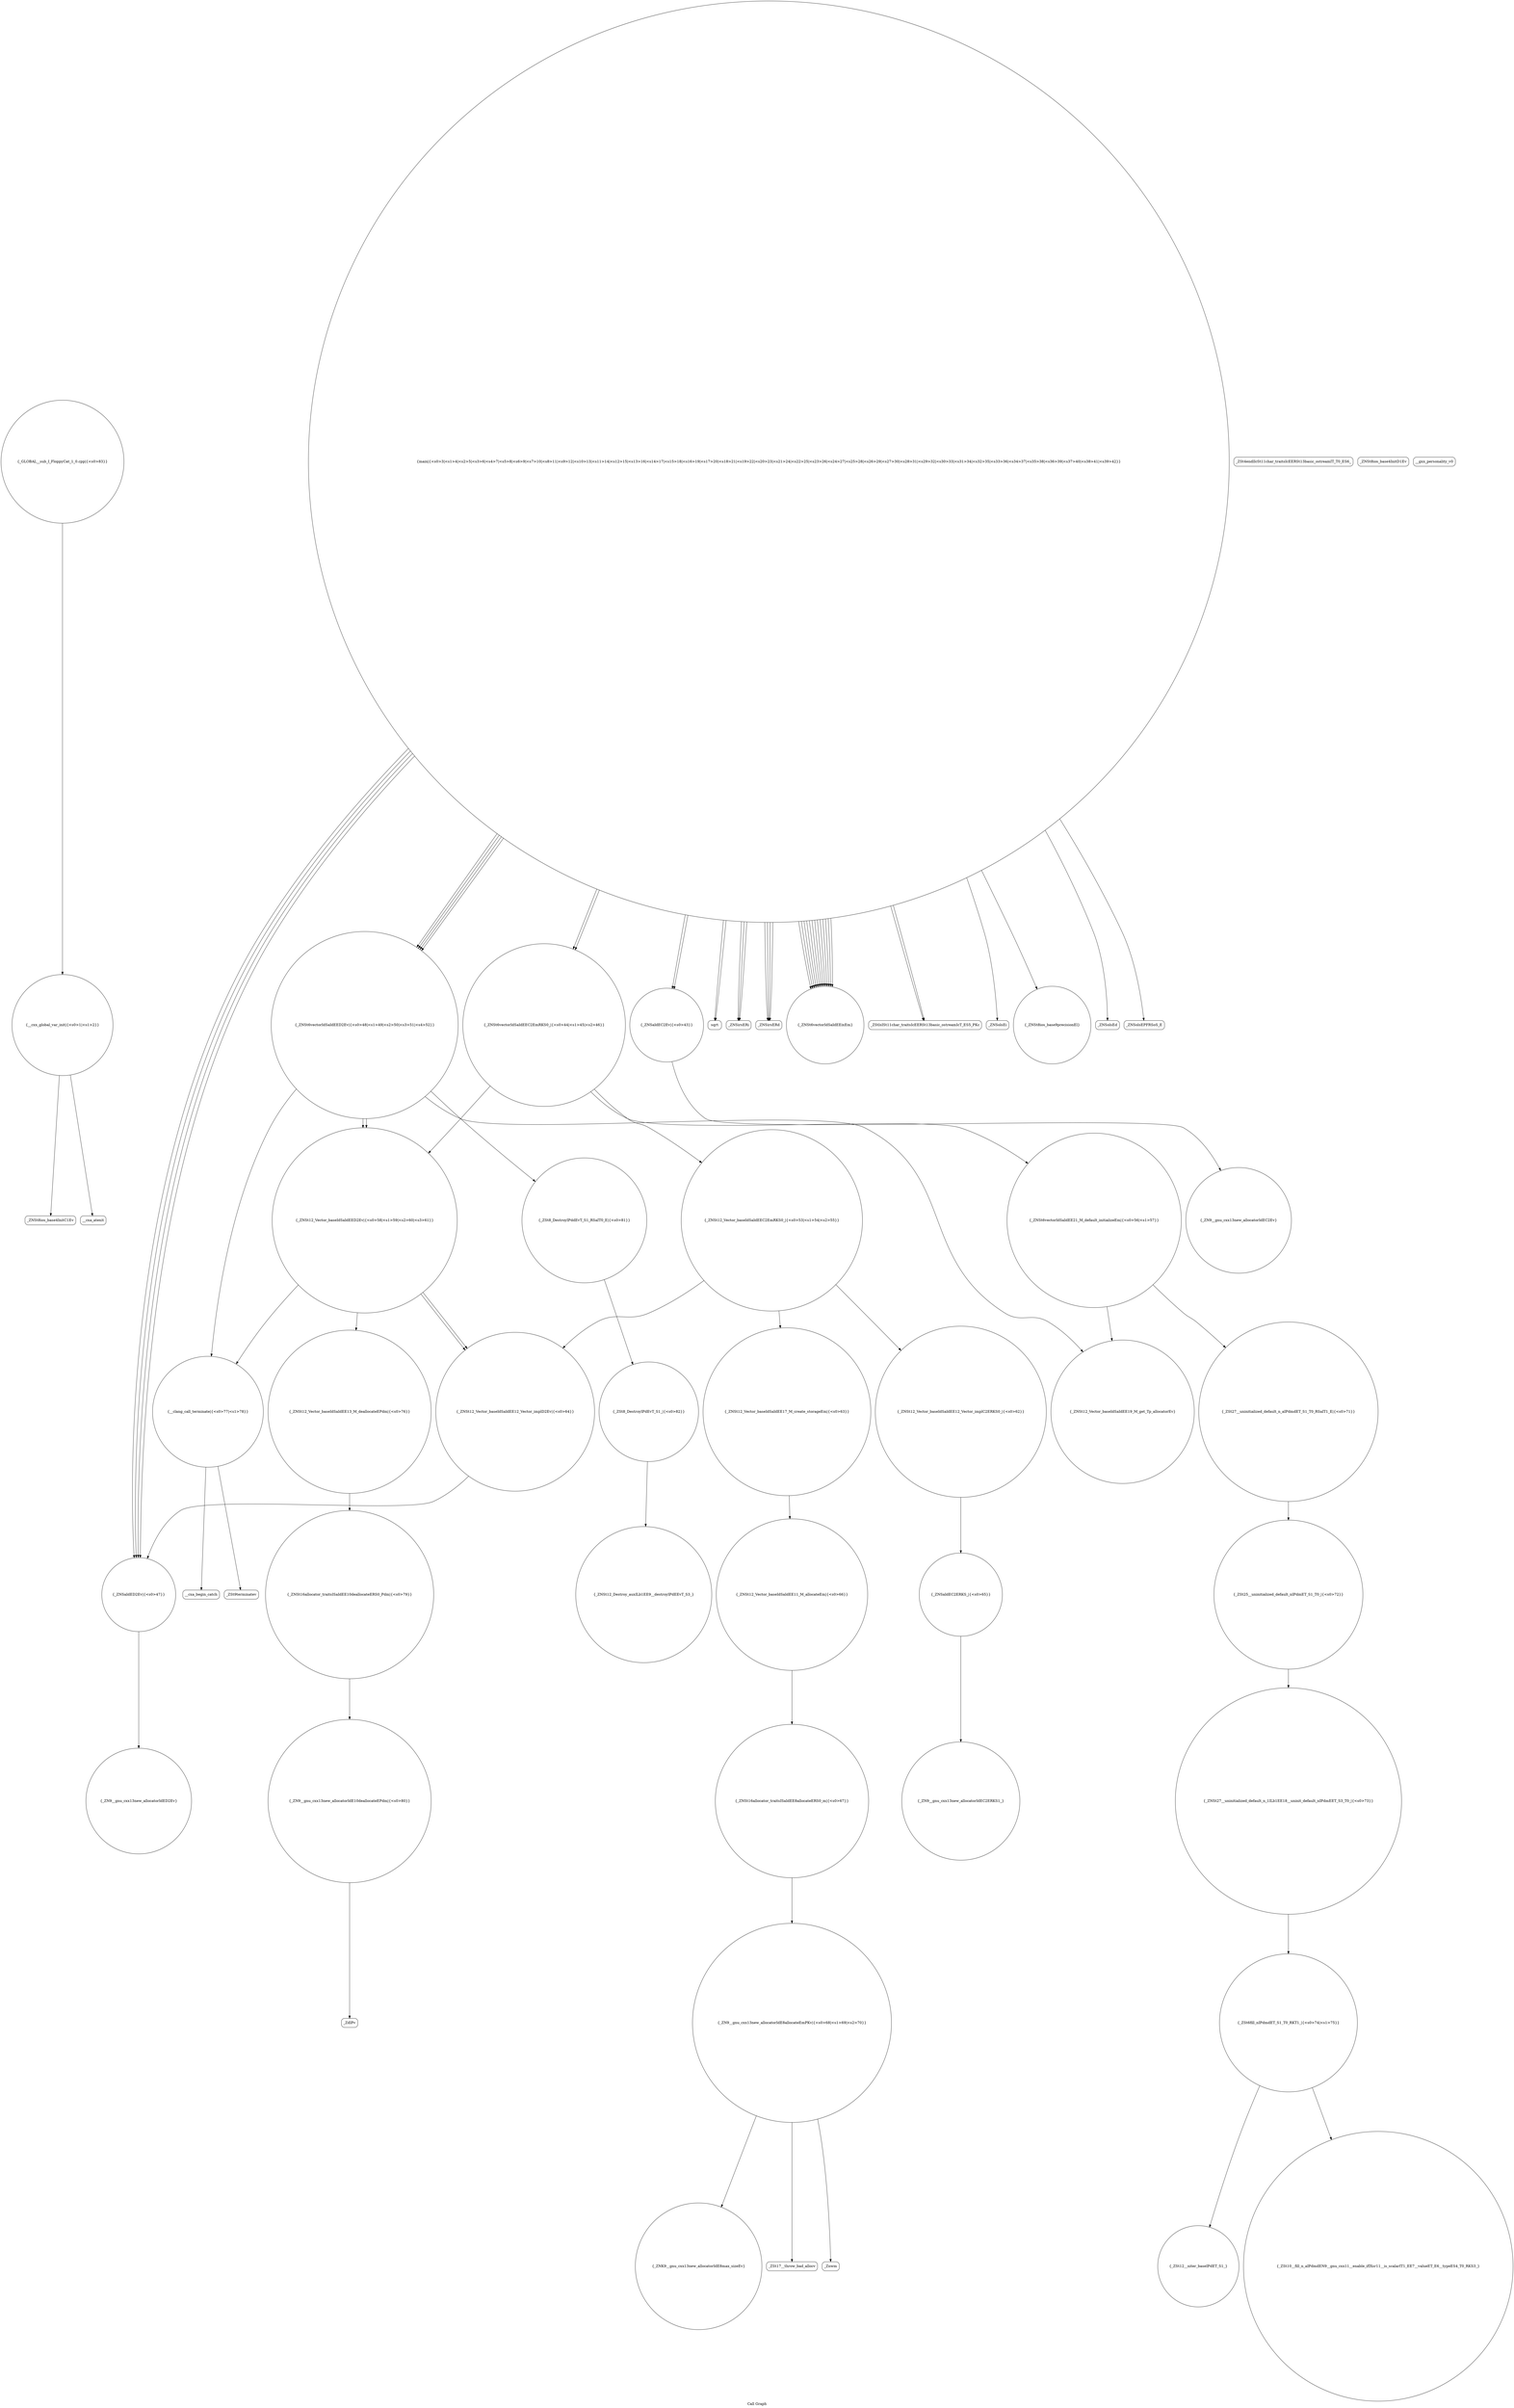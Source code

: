digraph "Call Graph" {
	label="Call Graph";

	Node0x55ecab712360 [shape=record,shape=circle,label="{__cxx_global_var_init|{<s0>1|<s1>2}}"];
	Node0x55ecab712360:s0 -> Node0x55ecab7123e0[color=black];
	Node0x55ecab712360:s1 -> Node0x55ecab7124e0[color=black];
	Node0x55ecab7139e0 [shape=record,shape=Mrecord,label="{__cxa_begin_catch}"];
	Node0x55ecab7126e0 [shape=record,shape=circle,label="{_ZNSaIdEC2Ev|{<s0>43}}"];
	Node0x55ecab7126e0:s0 -> Node0x55ecab712d60[color=black];
	Node0x55ecab714d80 [shape=record,shape=circle,label="{_ZNSt12_Destroy_auxILb1EE9__destroyIPdEEvT_S3_}"];
	Node0x55ecab712a60 [shape=record,shape=Mrecord,label="{sqrt}"];
	Node0x55ecab712de0 [shape=record,shape=circle,label="{_ZN9__gnu_cxx13new_allocatorIdED2Ev}"];
	Node0x55ecab713160 [shape=record,shape=circle,label="{_ZNSaIdEC2ERKS_|{<s0>65}}"];
	Node0x55ecab713160:s0 -> Node0x55ecab7131e0[color=black];
	Node0x55ecab7134e0 [shape=record,shape=Mrecord,label="{_Znwm}"];
	Node0x55ecab713860 [shape=record,shape=circle,label="{_ZSt12__niter_baseIPdET_S1_}"];
	Node0x55ecab712560 [shape=record,shape=circle,label="{main|{<s0>3|<s1>4|<s2>5|<s3>6|<s4>7|<s5>8|<s6>9|<s7>10|<s8>11|<s9>12|<s10>13|<s11>14|<s12>15|<s13>16|<s14>17|<s15>18|<s16>19|<s17>20|<s18>21|<s19>22|<s20>23|<s21>24|<s22>25|<s23>26|<s24>27|<s25>28|<s26>29|<s27>30|<s28>31|<s29>32|<s30>33|<s31>34|<s32>35|<s33>36|<s34>37|<s35>38|<s36>39|<s37>40|<s38>41|<s39>42}}"];
	Node0x55ecab712560:s0 -> Node0x55ecab7125e0[color=black];
	Node0x55ecab712560:s1 -> Node0x55ecab712660[color=black];
	Node0x55ecab712560:s2 -> Node0x55ecab7125e0[color=black];
	Node0x55ecab712560:s3 -> Node0x55ecab7125e0[color=black];
	Node0x55ecab712560:s4 -> Node0x55ecab7126e0[color=black];
	Node0x55ecab712560:s5 -> Node0x55ecab712760[color=black];
	Node0x55ecab712560:s6 -> Node0x55ecab712860[color=black];
	Node0x55ecab712560:s7 -> Node0x55ecab7126e0[color=black];
	Node0x55ecab712560:s8 -> Node0x55ecab712760[color=black];
	Node0x55ecab712560:s9 -> Node0x55ecab712860[color=black];
	Node0x55ecab712560:s10 -> Node0x55ecab7128e0[color=black];
	Node0x55ecab712560:s11 -> Node0x55ecab712660[color=black];
	Node0x55ecab712560:s12 -> Node0x55ecab7128e0[color=black];
	Node0x55ecab712560:s13 -> Node0x55ecab712660[color=black];
	Node0x55ecab712560:s14 -> Node0x55ecab712860[color=black];
	Node0x55ecab712560:s15 -> Node0x55ecab712860[color=black];
	Node0x55ecab712560:s16 -> Node0x55ecab712ce0[color=black];
	Node0x55ecab712560:s17 -> Node0x55ecab7128e0[color=black];
	Node0x55ecab712560:s18 -> Node0x55ecab7128e0[color=black];
	Node0x55ecab712560:s19 -> Node0x55ecab7128e0[color=black];
	Node0x55ecab712560:s20 -> Node0x55ecab7128e0[color=black];
	Node0x55ecab712560:s21 -> Node0x55ecab7128e0[color=black];
	Node0x55ecab712560:s22 -> Node0x55ecab7128e0[color=black];
	Node0x55ecab712560:s23 -> Node0x55ecab7128e0[color=black];
	Node0x55ecab712560:s24 -> Node0x55ecab7128e0[color=black];
	Node0x55ecab712560:s25 -> Node0x55ecab7128e0[color=black];
	Node0x55ecab712560:s26 -> Node0x55ecab712960[color=black];
	Node0x55ecab712560:s27 -> Node0x55ecab7129e0[color=black];
	Node0x55ecab712560:s28 -> Node0x55ecab712960[color=black];
	Node0x55ecab712560:s29 -> Node0x55ecab712660[color=black];
	Node0x55ecab712560:s30 -> Node0x55ecab7128e0[color=black];
	Node0x55ecab712560:s31 -> Node0x55ecab712a60[color=black];
	Node0x55ecab712560:s32 -> Node0x55ecab7128e0[color=black];
	Node0x55ecab712560:s33 -> Node0x55ecab712a60[color=black];
	Node0x55ecab712560:s34 -> Node0x55ecab712ae0[color=black];
	Node0x55ecab712560:s35 -> Node0x55ecab712b60[color=black];
	Node0x55ecab712560:s36 -> Node0x55ecab712be0[color=black];
	Node0x55ecab712560:s37 -> Node0x55ecab712ce0[color=black];
	Node0x55ecab712560:s38 -> Node0x55ecab712ce0[color=black];
	Node0x55ecab712560:s39 -> Node0x55ecab712ce0[color=black];
	Node0x55ecab714c00 [shape=record,shape=Mrecord,label="{_ZdlPv}"];
	Node0x55ecab7128e0 [shape=record,shape=circle,label="{_ZNSt6vectorIdSaIdEEixEm}"];
	Node0x55ecab712c60 [shape=record,shape=Mrecord,label="{_ZSt4endlIcSt11char_traitsIcEERSt13basic_ostreamIT_T0_ES6_}"];
	Node0x55ecab712fe0 [shape=record,shape=circle,label="{_ZNSt12_Vector_baseIdSaIdEE12_Vector_implC2ERKS0_|{<s0>62}}"];
	Node0x55ecab712fe0:s0 -> Node0x55ecab713160[color=black];
	Node0x55ecab713360 [shape=record,shape=circle,label="{_ZN9__gnu_cxx13new_allocatorIdE8allocateEmPKv|{<s0>68|<s1>69|<s2>70}}"];
	Node0x55ecab713360:s0 -> Node0x55ecab7133e0[color=black];
	Node0x55ecab713360:s1 -> Node0x55ecab713460[color=black];
	Node0x55ecab713360:s2 -> Node0x55ecab7134e0[color=black];
	Node0x55ecab7136e0 [shape=record,shape=circle,label="{_ZNSt27__uninitialized_default_n_1ILb1EE18__uninit_default_nIPdmEET_S3_T0_|{<s0>73}}"];
	Node0x55ecab7136e0:s0 -> Node0x55ecab713760[color=black];
	Node0x55ecab7123e0 [shape=record,shape=Mrecord,label="{_ZNSt8ios_base4InitC1Ev}"];
	Node0x55ecab713a60 [shape=record,shape=Mrecord,label="{_ZSt9terminatev}"];
	Node0x55ecab712760 [shape=record,shape=circle,label="{_ZNSt6vectorIdSaIdEEC2EmRKS0_|{<s0>44|<s1>45|<s2>46}}"];
	Node0x55ecab712760:s0 -> Node0x55ecab712e60[color=black];
	Node0x55ecab712760:s1 -> Node0x55ecab712ee0[color=black];
	Node0x55ecab712760:s2 -> Node0x55ecab712f60[color=black];
	Node0x55ecab714e00 [shape=record,shape=circle,label="{_GLOBAL__sub_I_FloppyCat_1_0.cpp|{<s0>83}}"];
	Node0x55ecab714e00:s0 -> Node0x55ecab712360[color=black];
	Node0x55ecab712ae0 [shape=record,shape=circle,label="{_ZNSt8ios_base9precisionEl}"];
	Node0x55ecab712e60 [shape=record,shape=circle,label="{_ZNSt12_Vector_baseIdSaIdEEC2EmRKS0_|{<s0>53|<s1>54|<s2>55}}"];
	Node0x55ecab712e60:s0 -> Node0x55ecab712fe0[color=black];
	Node0x55ecab712e60:s1 -> Node0x55ecab713060[color=black];
	Node0x55ecab712e60:s2 -> Node0x55ecab7130e0[color=black];
	Node0x55ecab7131e0 [shape=record,shape=circle,label="{_ZN9__gnu_cxx13new_allocatorIdEC2ERKS1_}"];
	Node0x55ecab713560 [shape=record,shape=circle,label="{_ZSt27__uninitialized_default_n_aIPdmdET_S1_T0_RSaIT1_E|{<s0>71}}"];
	Node0x55ecab713560:s0 -> Node0x55ecab713660[color=black];
	Node0x55ecab7138e0 [shape=record,shape=circle,label="{_ZNSt12_Vector_baseIdSaIdEE13_M_deallocateEPdm|{<s0>76}}"];
	Node0x55ecab7138e0:s0 -> Node0x55ecab713ae0[color=black];
	Node0x55ecab7125e0 [shape=record,shape=Mrecord,label="{_ZNSirsERi}"];
	Node0x55ecab714c80 [shape=record,shape=circle,label="{_ZSt8_DestroyIPddEvT_S1_RSaIT0_E|{<s0>81}}"];
	Node0x55ecab714c80:s0 -> Node0x55ecab714d00[color=black];
	Node0x55ecab712960 [shape=record,shape=Mrecord,label="{_ZStlsISt11char_traitsIcEERSt13basic_ostreamIcT_ES5_PKc}"];
	Node0x55ecab712ce0 [shape=record,shape=circle,label="{_ZNSt6vectorIdSaIdEED2Ev|{<s0>48|<s1>49|<s2>50|<s3>51|<s4>52}}"];
	Node0x55ecab712ce0:s0 -> Node0x55ecab7135e0[color=black];
	Node0x55ecab712ce0:s1 -> Node0x55ecab714c80[color=black];
	Node0x55ecab712ce0:s2 -> Node0x55ecab712f60[color=black];
	Node0x55ecab712ce0:s3 -> Node0x55ecab712f60[color=black];
	Node0x55ecab712ce0:s4 -> Node0x55ecab713960[color=black];
	Node0x55ecab713060 [shape=record,shape=circle,label="{_ZNSt12_Vector_baseIdSaIdEE17_M_create_storageEm|{<s0>63}}"];
	Node0x55ecab713060:s0 -> Node0x55ecab713260[color=black];
	Node0x55ecab7133e0 [shape=record,shape=circle,label="{_ZNK9__gnu_cxx13new_allocatorIdE8max_sizeEv}"];
	Node0x55ecab713760 [shape=record,shape=circle,label="{_ZSt6fill_nIPdmdET_S1_T0_RKT1_|{<s0>74|<s1>75}}"];
	Node0x55ecab713760:s0 -> Node0x55ecab713860[color=black];
	Node0x55ecab713760:s1 -> Node0x55ecab7137e0[color=black];
	Node0x55ecab712460 [shape=record,shape=Mrecord,label="{_ZNSt8ios_base4InitD1Ev}"];
	Node0x55ecab713ae0 [shape=record,shape=circle,label="{_ZNSt16allocator_traitsISaIdEE10deallocateERS0_Pdm|{<s0>79}}"];
	Node0x55ecab713ae0:s0 -> Node0x55ecab714b80[color=black];
	Node0x55ecab7127e0 [shape=record,shape=Mrecord,label="{__gxx_personality_v0}"];
	Node0x55ecab712b60 [shape=record,shape=Mrecord,label="{_ZNSolsEd}"];
	Node0x55ecab712ee0 [shape=record,shape=circle,label="{_ZNSt6vectorIdSaIdEE21_M_default_initializeEm|{<s0>56|<s1>57}}"];
	Node0x55ecab712ee0:s0 -> Node0x55ecab7135e0[color=black];
	Node0x55ecab712ee0:s1 -> Node0x55ecab713560[color=black];
	Node0x55ecab713260 [shape=record,shape=circle,label="{_ZNSt12_Vector_baseIdSaIdEE11_M_allocateEm|{<s0>66}}"];
	Node0x55ecab713260:s0 -> Node0x55ecab7132e0[color=black];
	Node0x55ecab7135e0 [shape=record,shape=circle,label="{_ZNSt12_Vector_baseIdSaIdEE19_M_get_Tp_allocatorEv}"];
	Node0x55ecab713960 [shape=record,shape=circle,label="{__clang_call_terminate|{<s0>77|<s1>78}}"];
	Node0x55ecab713960:s0 -> Node0x55ecab7139e0[color=black];
	Node0x55ecab713960:s1 -> Node0x55ecab713a60[color=black];
	Node0x55ecab712660 [shape=record,shape=Mrecord,label="{_ZNSirsERd}"];
	Node0x55ecab714d00 [shape=record,shape=circle,label="{_ZSt8_DestroyIPdEvT_S1_|{<s0>82}}"];
	Node0x55ecab714d00:s0 -> Node0x55ecab714d80[color=black];
	Node0x55ecab7129e0 [shape=record,shape=Mrecord,label="{_ZNSolsEi}"];
	Node0x55ecab712d60 [shape=record,shape=circle,label="{_ZN9__gnu_cxx13new_allocatorIdEC2Ev}"];
	Node0x55ecab7130e0 [shape=record,shape=circle,label="{_ZNSt12_Vector_baseIdSaIdEE12_Vector_implD2Ev|{<s0>64}}"];
	Node0x55ecab7130e0:s0 -> Node0x55ecab712860[color=black];
	Node0x55ecab713460 [shape=record,shape=Mrecord,label="{_ZSt17__throw_bad_allocv}"];
	Node0x55ecab7137e0 [shape=record,shape=circle,label="{_ZSt10__fill_n_aIPdmdEN9__gnu_cxx11__enable_ifIXsr11__is_scalarIT1_EE7__valueET_E6__typeES4_T0_RKS3_}"];
	Node0x55ecab7124e0 [shape=record,shape=Mrecord,label="{__cxa_atexit}"];
	Node0x55ecab714b80 [shape=record,shape=circle,label="{_ZN9__gnu_cxx13new_allocatorIdE10deallocateEPdm|{<s0>80}}"];
	Node0x55ecab714b80:s0 -> Node0x55ecab714c00[color=black];
	Node0x55ecab712860 [shape=record,shape=circle,label="{_ZNSaIdED2Ev|{<s0>47}}"];
	Node0x55ecab712860:s0 -> Node0x55ecab712de0[color=black];
	Node0x55ecab712be0 [shape=record,shape=Mrecord,label="{_ZNSolsEPFRSoS_E}"];
	Node0x55ecab712f60 [shape=record,shape=circle,label="{_ZNSt12_Vector_baseIdSaIdEED2Ev|{<s0>58|<s1>59|<s2>60|<s3>61}}"];
	Node0x55ecab712f60:s0 -> Node0x55ecab7138e0[color=black];
	Node0x55ecab712f60:s1 -> Node0x55ecab7130e0[color=black];
	Node0x55ecab712f60:s2 -> Node0x55ecab7130e0[color=black];
	Node0x55ecab712f60:s3 -> Node0x55ecab713960[color=black];
	Node0x55ecab7132e0 [shape=record,shape=circle,label="{_ZNSt16allocator_traitsISaIdEE8allocateERS0_m|{<s0>67}}"];
	Node0x55ecab7132e0:s0 -> Node0x55ecab713360[color=black];
	Node0x55ecab713660 [shape=record,shape=circle,label="{_ZSt25__uninitialized_default_nIPdmET_S1_T0_|{<s0>72}}"];
	Node0x55ecab713660:s0 -> Node0x55ecab7136e0[color=black];
}
